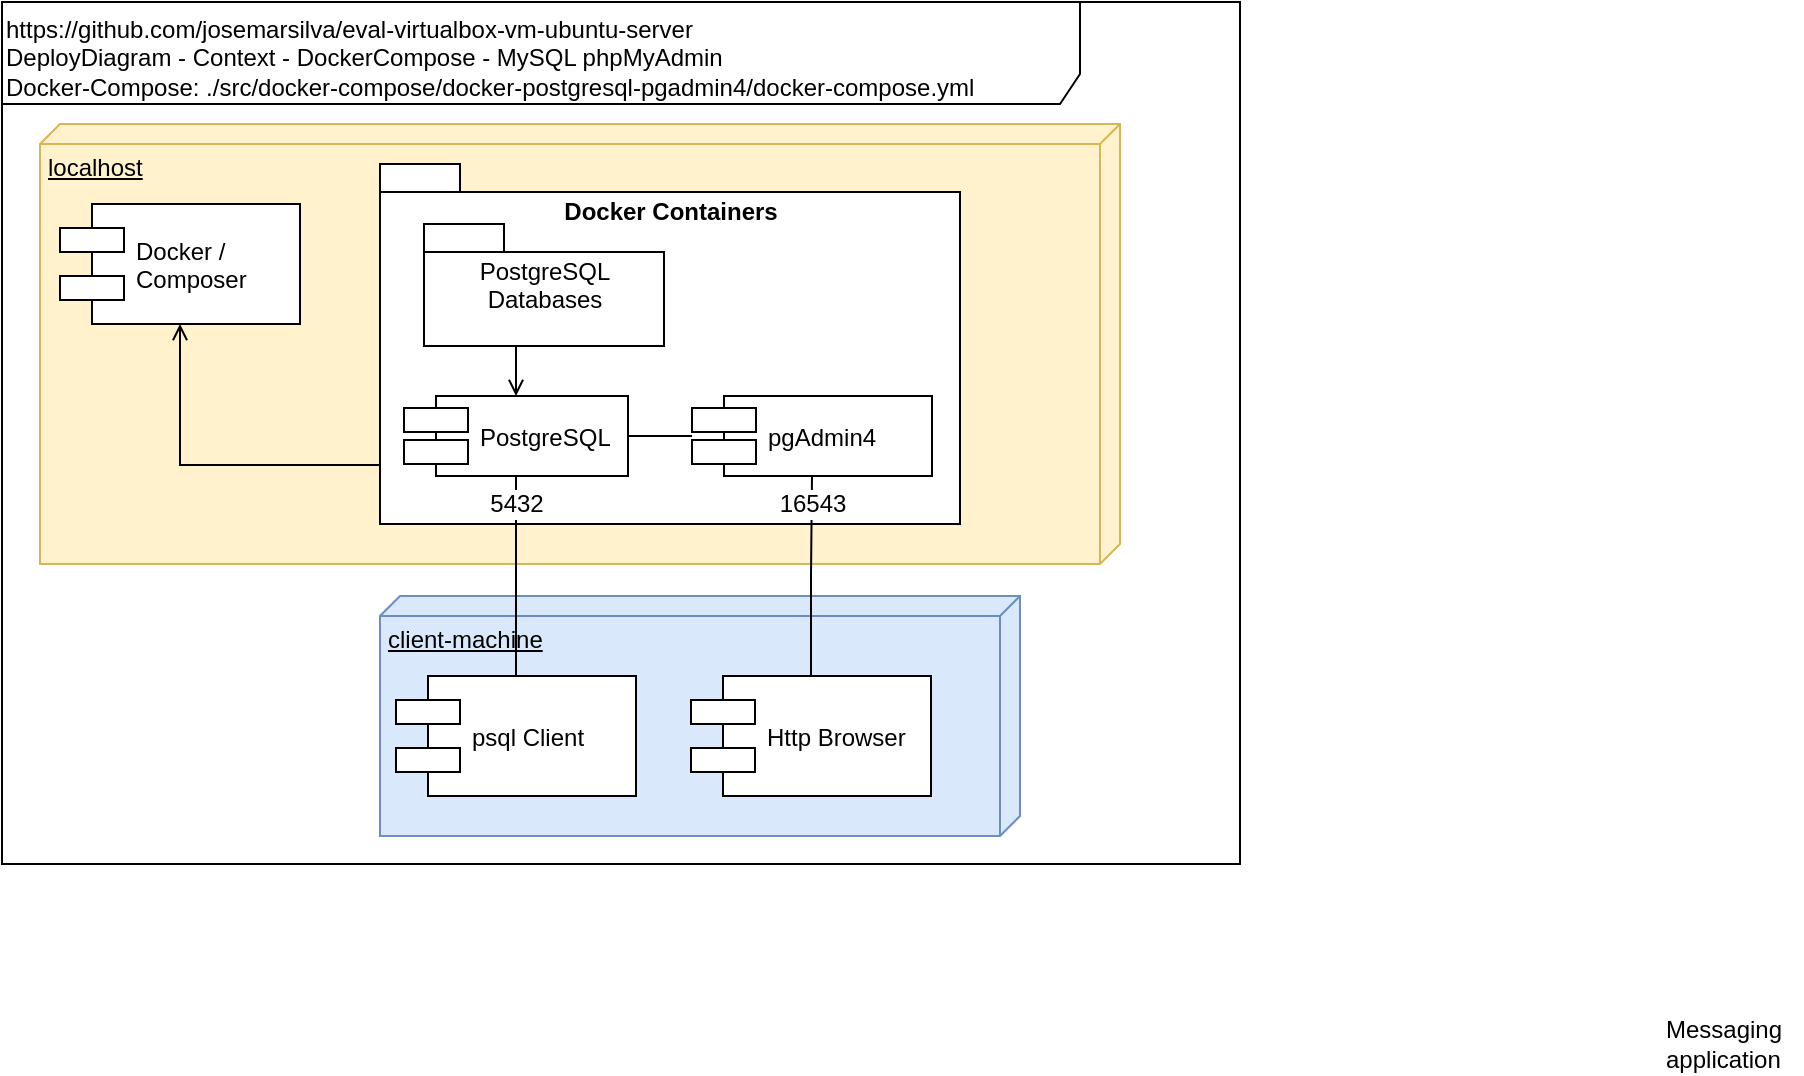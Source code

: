 <mxfile version="10.5.0" type="device"><diagram id="QjOPEnmRLiGUBtVtEes8" name="Página-1"><mxGraphModel dx="840" dy="1705" grid="1" gridSize="10" guides="1" tooltips="1" connect="1" arrows="1" fold="1" page="1" pageScale="1" pageWidth="827" pageHeight="1169" math="0" shadow="0"><root><mxCell id="0"/><mxCell id="1" parent="0"/><mxCell id="N45e1Y0BIvOrLRyRiqLC-1" value="&lt;div style=&quot;text-align: left&quot;&gt;&lt;span&gt;https://github.com/josemarsilva/eval-virtualbox-vm-ubuntu-server&lt;/span&gt;&lt;/div&gt;&lt;div style=&quot;text-align: left&quot;&gt;&lt;span&gt;DeployDiagram - Context - DockerCompose - MySQL phpMyAdmin&lt;/span&gt;&lt;/div&gt;&lt;div style=&quot;text-align: left&quot;&gt;&lt;span&gt;Docker-Compose: ./src/docker-compose/docker-postgresql-pgadmin4/docker-compose.yml&lt;/span&gt;&lt;/div&gt;" style="shape=umlFrame;whiteSpace=wrap;html=1;width=539;height=51;align=left;verticalAlign=top;" parent="1" vertex="1"><mxGeometry x="1" y="-1" width="619" height="431" as="geometry"/></mxCell><mxCell id="N45e1Y0BIvOrLRyRiqLC-2" value="localhost" style="verticalAlign=top;align=left;spacingTop=8;spacingLeft=2;spacingRight=12;shape=cube;size=10;direction=south;fontStyle=4;html=1;fillColor=#fff2cc;strokeColor=#d6b656;" parent="1" vertex="1"><mxGeometry x="20" y="60" width="540" height="220" as="geometry"/></mxCell><mxCell id="N45e1Y0BIvOrLRyRiqLC-29" value="Docker / &#10;Composer" style="shape=component;align=left;spacingLeft=36;" parent="1" vertex="1"><mxGeometry x="30" y="100" width="120" height="60" as="geometry"/></mxCell><mxCell id="jjxSBJ16hvwtvMi2hzRo-2" value="Messaging&lt;br&gt;application&lt;br&gt;" style="text;html=1;resizable=0;autosize=1;align=left;verticalAlign=middle;points=[];fillColor=none;strokeColor=none;rounded=0;dashed=1;" parent="1" vertex="1"><mxGeometry x="831" y="505" width="70" height="30" as="geometry"/></mxCell><mxCell id="jjxSBJ16hvwtvMi2hzRo-11" style="rounded=0;orthogonalLoop=1;jettySize=auto;html=1;entryX=0.5;entryY=1;entryDx=0;entryDy=0;endArrow=open;endFill=0;exitX=0;exitY=0;exitDx=0;exitDy=150.5;exitPerimeter=0;edgeStyle=orthogonalEdgeStyle;" parent="1" source="7NOW7wccANib8WpZikjN-1" target="N45e1Y0BIvOrLRyRiqLC-29" edge="1"><mxGeometry relative="1" as="geometry"><mxPoint x="201" y="652" as="sourcePoint"/><mxPoint x="180" y="124" as="targetPoint"/></mxGeometry></mxCell><mxCell id="7NOW7wccANib8WpZikjN-1" value="Docker Containers" style="shape=folder;fontStyle=1;spacingTop=10;tabWidth=40;tabHeight=14;tabPosition=left;html=1;verticalAlign=top;" parent="1" vertex="1"><mxGeometry x="190" y="80" width="290" height="180" as="geometry"/></mxCell><mxCell id="y9_T_weyW9D1Af3y13Dz-9" style="edgeStyle=orthogonalEdgeStyle;rounded=0;orthogonalLoop=1;jettySize=auto;html=1;endArrow=none;endFill=0;" parent="1" source="Qa_mkClXPno3e8kY1OqX-1" target="Qa_mkClXPno3e8kY1OqX-2" edge="1"><mxGeometry relative="1" as="geometry"/></mxCell><mxCell id="Qa_mkClXPno3e8kY1OqX-1" value="PostgreSQL" style="shape=component;align=left;spacingLeft=36;" parent="1" vertex="1"><mxGeometry x="202" y="196" width="112" height="40" as="geometry"/></mxCell><mxCell id="Qa_mkClXPno3e8kY1OqX-2" value="pgAdmin4" style="shape=component;align=left;spacingLeft=36;" parent="1" vertex="1"><mxGeometry x="346" y="196" width="120" height="40" as="geometry"/></mxCell><mxCell id="y9_T_weyW9D1Af3y13Dz-2" value="client-machine" style="verticalAlign=top;align=left;spacingTop=8;spacingLeft=2;spacingRight=12;shape=cube;size=10;direction=south;fontStyle=4;html=1;fillColor=#dae8fc;strokeColor=#6c8ebf;" parent="1" vertex="1"><mxGeometry x="190" y="296" width="320" height="120" as="geometry"/></mxCell><mxCell id="y9_T_weyW9D1Af3y13Dz-3" value="Http Browser" style="shape=component;align=left;spacingLeft=36;" parent="1" vertex="1"><mxGeometry x="345.5" y="336" width="120" height="60" as="geometry"/></mxCell><mxCell id="y9_T_weyW9D1Af3y13Dz-5" style="rounded=0;orthogonalLoop=1;jettySize=auto;html=1;entryX=0.5;entryY=1;entryDx=0;entryDy=0;endArrow=none;endFill=0;exitX=0.5;exitY=0;exitDx=0;exitDy=0;edgeStyle=orthogonalEdgeStyle;" parent="1" source="y9_T_weyW9D1Af3y13Dz-4" target="Qa_mkClXPno3e8kY1OqX-1" edge="1"><mxGeometry relative="1" as="geometry"/></mxCell><mxCell id="y9_T_weyW9D1Af3y13Dz-6" value="5432" style="text;html=1;resizable=0;points=[];align=center;verticalAlign=middle;labelBackgroundColor=#ffffff;" parent="y9_T_weyW9D1Af3y13Dz-5" vertex="1" connectable="0"><mxGeometry x="0.696" y="-2" relative="1" as="geometry"><mxPoint x="-2" y="-1.5" as="offset"/></mxGeometry></mxCell><mxCell id="y9_T_weyW9D1Af3y13Dz-4" value="psql Client" style="shape=component;align=left;spacingLeft=36;" parent="1" vertex="1"><mxGeometry x="198" y="336" width="120" height="60" as="geometry"/></mxCell><mxCell id="y9_T_weyW9D1Af3y13Dz-7" style="rounded=0;orthogonalLoop=1;jettySize=auto;html=1;entryX=0.5;entryY=1;entryDx=0;entryDy=0;endArrow=none;endFill=0;exitX=0.5;exitY=0;exitDx=0;exitDy=0;edgeStyle=orthogonalEdgeStyle;" parent="1" source="y9_T_weyW9D1Af3y13Dz-3" target="Qa_mkClXPno3e8kY1OqX-2" edge="1"><mxGeometry relative="1" as="geometry"><mxPoint x="210" y="345" as="sourcePoint"/><mxPoint x="272" y="187" as="targetPoint"/></mxGeometry></mxCell><mxCell id="y9_T_weyW9D1Af3y13Dz-8" value="16543" style="text;html=1;resizable=0;points=[];align=center;verticalAlign=middle;labelBackgroundColor=#ffffff;" parent="y9_T_weyW9D1Af3y13Dz-7" vertex="1" connectable="0"><mxGeometry x="0.696" y="-2" relative="1" as="geometry"><mxPoint x="-2.5" y="-1.5" as="offset"/></mxGeometry></mxCell><mxCell id="YJKNZ_XPv2-z4mbvWm50-2" style="rounded=0;orthogonalLoop=1;jettySize=auto;html=1;exitX=0.5;exitY=1;exitDx=0;exitDy=0;exitPerimeter=0;entryX=0.5;entryY=0;entryDx=0;entryDy=0;edgeStyle=orthogonalEdgeStyle;endArrow=open;endFill=0;" parent="1" source="YJKNZ_XPv2-z4mbvWm50-1" target="Qa_mkClXPno3e8kY1OqX-1" edge="1"><mxGeometry relative="1" as="geometry"/></mxCell><mxCell id="YJKNZ_XPv2-z4mbvWm50-1" value="PostgreSQL&lt;br&gt;Databases" style="shape=folder;fontStyle=0;spacingTop=10;tabWidth=40;tabHeight=14;tabPosition=left;html=1;verticalAlign=top;" parent="1" vertex="1"><mxGeometry x="212" y="110" width="120" height="61" as="geometry"/></mxCell></root></mxGraphModel></diagram></mxfile>